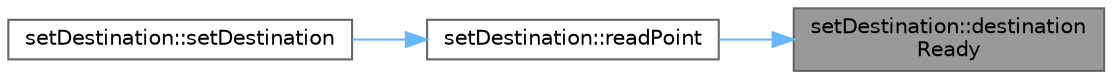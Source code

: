 digraph "setDestination::destinationReady"
{
 // LATEX_PDF_SIZE
  bgcolor="transparent";
  edge [fontname=Helvetica,fontsize=10,labelfontname=Helvetica,labelfontsize=10];
  node [fontname=Helvetica,fontsize=10,shape=box,height=0.2,width=0.4];
  rankdir="RL";
  Node1 [id="Node000001",label="setDestination::destination\lReady",height=0.2,width=0.4,color="gray40", fillcolor="grey60", style="filled", fontcolor="black",tooltip="Signal emitted when the destination point is ready."];
  Node1 -> Node2 [id="edge1_Node000001_Node000002",dir="back",color="steelblue1",style="solid",tooltip=" "];
  Node2 [id="Node000002",label="setDestination::readPoint",height=0.2,width=0.4,color="grey40", fillcolor="white", style="filled",URL="$classset_destination.html#a96c3fecb47d7709062dcb0b3d4352522",tooltip="Reads the point from the input line edit."];
  Node2 -> Node3 [id="edge2_Node000002_Node000003",dir="back",color="steelblue1",style="solid",tooltip=" "];
  Node3 [id="Node000003",label="setDestination::setDestination",height=0.2,width=0.4,color="grey40", fillcolor="white", style="filled",URL="$classset_destination.html#a597a65cf1ec34cece84d2d95d2d6889f",tooltip="Constructor for setDestination."];
}
